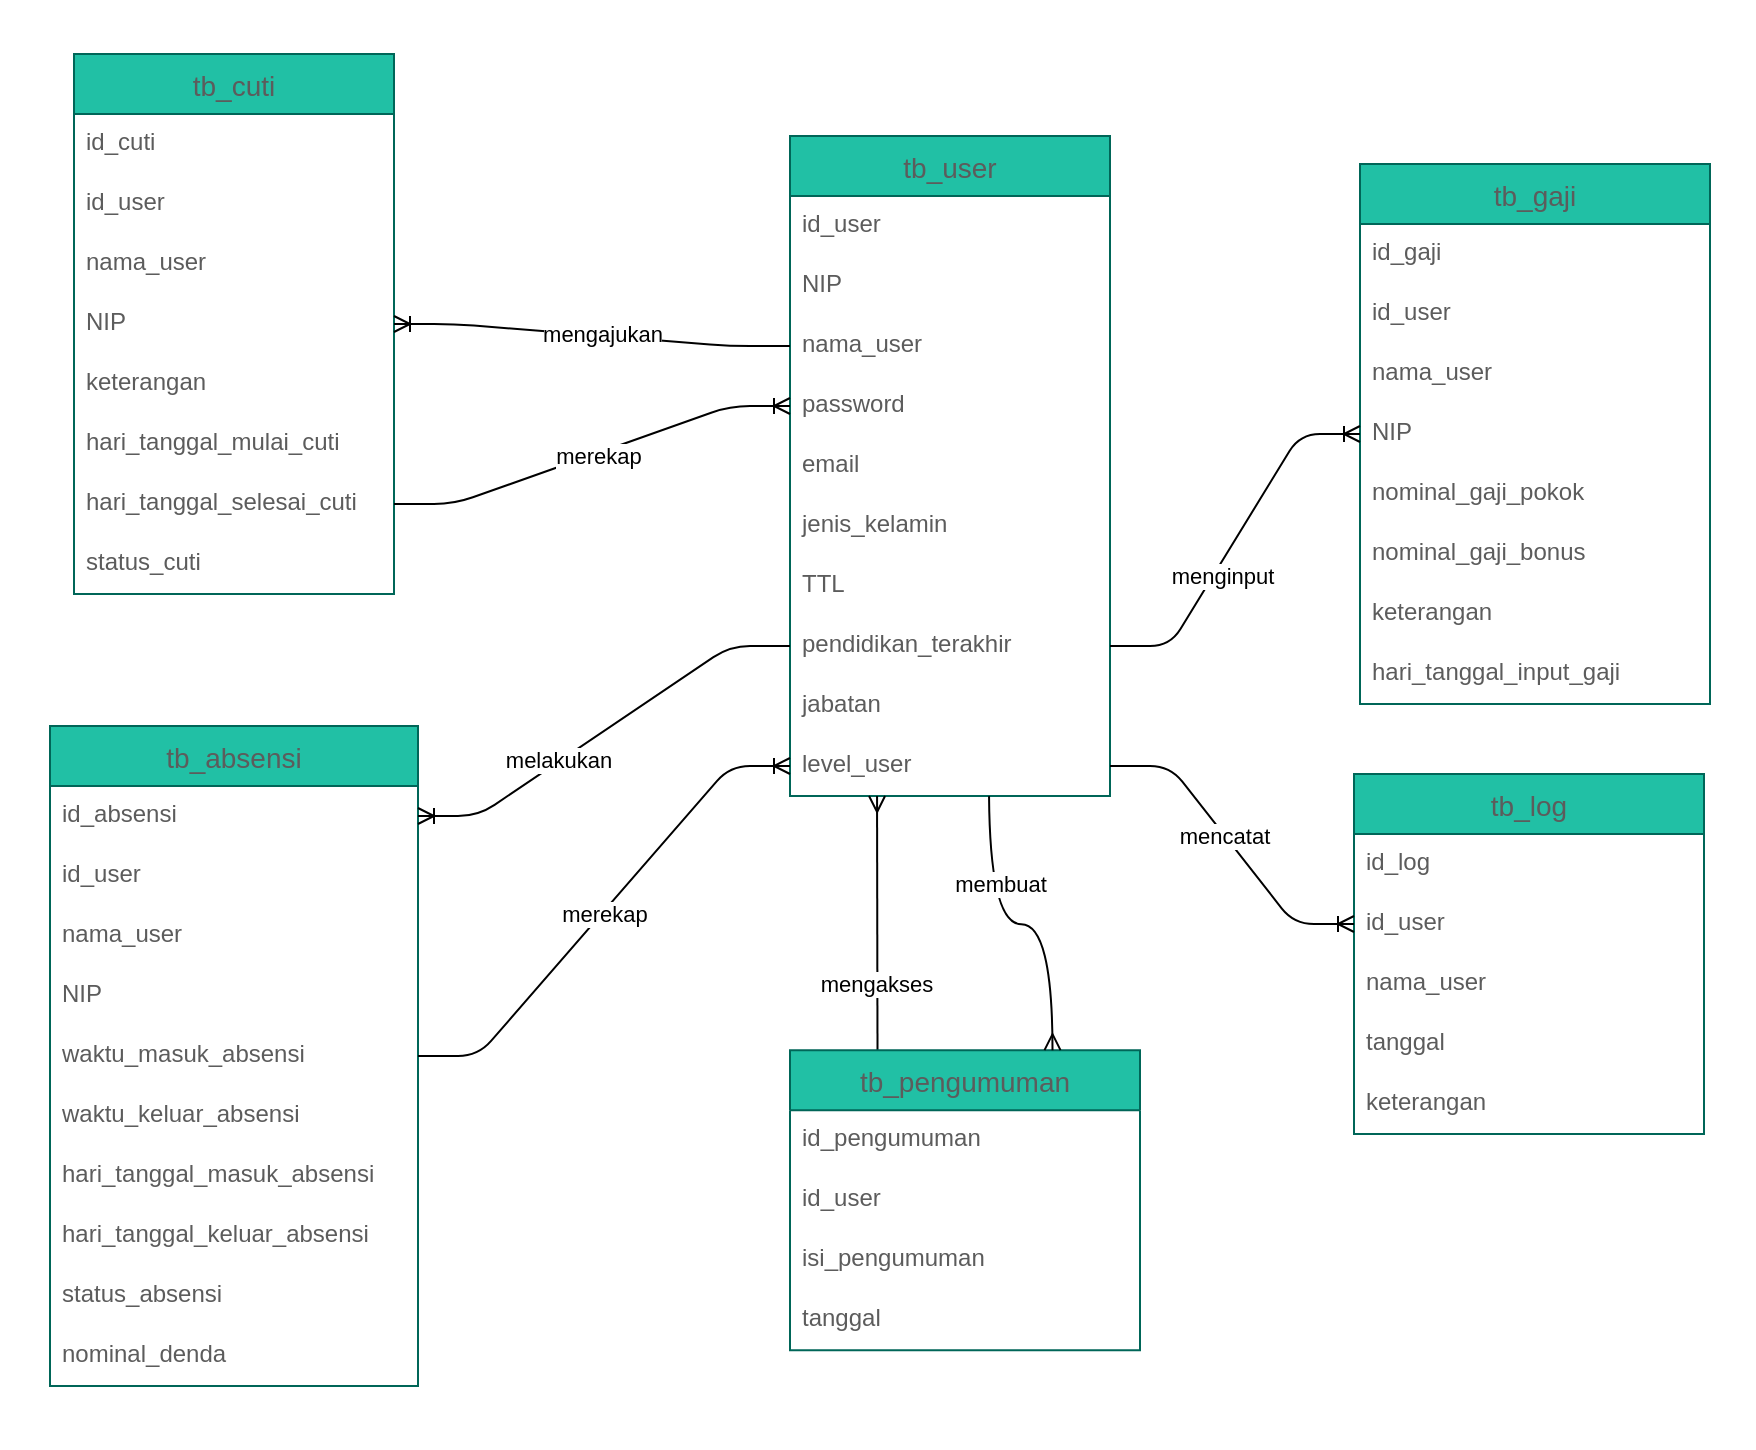 <mxfile version="13.9.9" type="device" pages="2"><diagram id="yE2s0ZdGn4SYqbGkqPwy" name="Physical Data Model"><mxGraphModel dx="2136" dy="1440" grid="0" gridSize="10" guides="0" tooltips="1" connect="1" arrows="1" fold="1" page="0" pageScale="1" pageWidth="1169" pageHeight="827" math="0" shadow="0"><root><mxCell id="0"/><mxCell id="1" parent="0"/><mxCell id="NCwR-m-VZwosmpb5Wl1n-64" value="" style="rounded=0;whiteSpace=wrap;html=1;strokeColor=none;" parent="1" vertex="1"><mxGeometry x="-39" y="-309" width="877" height="724" as="geometry"/></mxCell><mxCell id="5oRU_HmsjDLAR6y5BqNZ-11" value="tb_user" style="swimlane;fontStyle=0;childLayout=stackLayout;horizontal=1;startSize=30;horizontalStack=0;resizeParent=1;resizeParentMax=0;resizeLast=0;collapsible=1;marginBottom=0;align=center;fontSize=14;fillColor=#21C0A5;strokeColor=#006658;fontColor=#5C5C5C;" parent="1" vertex="1"><mxGeometry x="356" y="-241" width="160" height="330" as="geometry"><mxRectangle x="154" y="-238" width="81" height="26" as="alternateBounds"/></mxGeometry></mxCell><mxCell id="5oRU_HmsjDLAR6y5BqNZ-12" value="id_user " style="text;strokeColor=none;fillColor=none;spacingLeft=4;spacingRight=4;overflow=hidden;rotatable=0;points=[[0,0.5],[1,0.5]];portConstraint=eastwest;fontSize=12;fontColor=#5C5C5C;" parent="5oRU_HmsjDLAR6y5BqNZ-11" vertex="1"><mxGeometry y="30" width="160" height="30" as="geometry"/></mxCell><mxCell id="5oRU_HmsjDLAR6y5BqNZ-33" value="NIP" style="text;strokeColor=none;fillColor=none;spacingLeft=4;spacingRight=4;overflow=hidden;rotatable=0;points=[[0,0.5],[1,0.5]];portConstraint=eastwest;fontSize=12;imageAspect=1;fontColor=#5C5C5C;" parent="5oRU_HmsjDLAR6y5BqNZ-11" vertex="1"><mxGeometry y="60" width="160" height="30" as="geometry"/></mxCell><mxCell id="5oRU_HmsjDLAR6y5BqNZ-13" value="nama_user" style="text;strokeColor=none;fillColor=none;spacingLeft=4;spacingRight=4;overflow=hidden;rotatable=0;points=[[0,0.5],[1,0.5]];portConstraint=eastwest;fontSize=12;fontColor=#5C5C5C;" parent="5oRU_HmsjDLAR6y5BqNZ-11" vertex="1"><mxGeometry y="90" width="160" height="30" as="geometry"/></mxCell><mxCell id="5oRU_HmsjDLAR6y5BqNZ-31" value="password" style="text;strokeColor=none;fillColor=none;spacingLeft=4;spacingRight=4;overflow=hidden;rotatable=0;points=[[0,0.5],[1,0.5]];portConstraint=eastwest;fontSize=12;imageAspect=1;fontColor=#5C5C5C;" parent="5oRU_HmsjDLAR6y5BqNZ-11" vertex="1"><mxGeometry y="120" width="160" height="30" as="geometry"/></mxCell><mxCell id="iVsZ1iLlp4xaw7LtCXSG-1" value="email" style="text;strokeColor=none;fillColor=none;spacingLeft=4;spacingRight=4;overflow=hidden;rotatable=0;points=[[0,0.5],[1,0.5]];portConstraint=eastwest;fontSize=12;imageAspect=1;fontColor=#5C5C5C;" parent="5oRU_HmsjDLAR6y5BqNZ-11" vertex="1"><mxGeometry y="150" width="160" height="30" as="geometry"/></mxCell><mxCell id="5oRU_HmsjDLAR6y5BqNZ-34" value="jenis_kelamin" style="text;strokeColor=none;fillColor=none;spacingLeft=4;spacingRight=4;overflow=hidden;rotatable=0;points=[[0,0.5],[1,0.5]];portConstraint=eastwest;fontSize=12;imageAspect=1;fontColor=#5C5C5C;" parent="5oRU_HmsjDLAR6y5BqNZ-11" vertex="1"><mxGeometry y="180" width="160" height="30" as="geometry"/></mxCell><mxCell id="5oRU_HmsjDLAR6y5BqNZ-36" value="TTL" style="text;strokeColor=none;fillColor=none;spacingLeft=4;spacingRight=4;overflow=hidden;rotatable=0;points=[[0,0.5],[1,0.5]];portConstraint=eastwest;fontSize=12;imageAspect=1;fontColor=#5C5C5C;" parent="5oRU_HmsjDLAR6y5BqNZ-11" vertex="1"><mxGeometry y="210" width="160" height="30" as="geometry"/></mxCell><mxCell id="5oRU_HmsjDLAR6y5BqNZ-35" value="pendidikan_terakhir" style="text;strokeColor=none;fillColor=none;spacingLeft=4;spacingRight=4;overflow=hidden;rotatable=0;points=[[0,0.5],[1,0.5]];portConstraint=eastwest;fontSize=12;imageAspect=1;fontColor=#5C5C5C;" parent="5oRU_HmsjDLAR6y5BqNZ-11" vertex="1"><mxGeometry y="240" width="160" height="30" as="geometry"/></mxCell><mxCell id="5oRU_HmsjDLAR6y5BqNZ-14" value="jabatan" style="text;strokeColor=none;fillColor=none;spacingLeft=4;spacingRight=4;overflow=hidden;rotatable=0;points=[[0,0.5],[1,0.5]];portConstraint=eastwest;fontSize=12;imageAspect=1;fontColor=#5C5C5C;" parent="5oRU_HmsjDLAR6y5BqNZ-11" vertex="1"><mxGeometry y="270" width="160" height="30" as="geometry"/></mxCell><mxCell id="NCwR-m-VZwosmpb5Wl1n-30" value="level_user" style="text;strokeColor=none;fillColor=none;spacingLeft=4;spacingRight=4;overflow=hidden;rotatable=0;points=[[0,0.5],[1,0.5]];portConstraint=eastwest;fontSize=12;imageAspect=1;fontColor=#5C5C5C;" parent="5oRU_HmsjDLAR6y5BqNZ-11" vertex="1"><mxGeometry y="300" width="160" height="30" as="geometry"/></mxCell><mxCell id="5oRU_HmsjDLAR6y5BqNZ-44" value="tb_cuti" style="swimlane;fontStyle=0;childLayout=stackLayout;horizontal=1;startSize=30;horizontalStack=0;resizeParent=1;resizeParentMax=0;resizeLast=0;collapsible=1;marginBottom=0;align=center;fontSize=14;fillColor=#21C0A5;strokeColor=#006658;fontColor=#5C5C5C;" parent="1" vertex="1"><mxGeometry x="-2" y="-282" width="160" height="270" as="geometry"><mxRectangle x="805" y="-218" width="81" height="26" as="alternateBounds"/></mxGeometry></mxCell><mxCell id="5oRU_HmsjDLAR6y5BqNZ-45" value="id_cuti " style="text;strokeColor=none;fillColor=none;spacingLeft=4;spacingRight=4;overflow=hidden;rotatable=0;points=[[0,0.5],[1,0.5]];portConstraint=eastwest;fontSize=12;fontColor=#5C5C5C;" parent="5oRU_HmsjDLAR6y5BqNZ-44" vertex="1"><mxGeometry y="30" width="160" height="30" as="geometry"/></mxCell><mxCell id="5oRU_HmsjDLAR6y5BqNZ-46" value="id_user " style="text;strokeColor=none;fillColor=none;spacingLeft=4;spacingRight=4;overflow=hidden;rotatable=0;points=[[0,0.5],[1,0.5]];portConstraint=eastwest;fontSize=12;imageAspect=1;fontColor=#5C5C5C;" parent="5oRU_HmsjDLAR6y5BqNZ-44" vertex="1"><mxGeometry y="60" width="160" height="30" as="geometry"/></mxCell><mxCell id="5oRU_HmsjDLAR6y5BqNZ-47" value="nama_user " style="text;strokeColor=none;fillColor=none;spacingLeft=4;spacingRight=4;overflow=hidden;rotatable=0;points=[[0,0.5],[1,0.5]];portConstraint=eastwest;fontSize=12;fontColor=#5C5C5C;" parent="5oRU_HmsjDLAR6y5BqNZ-44" vertex="1"><mxGeometry y="90" width="160" height="30" as="geometry"/></mxCell><mxCell id="5oRU_HmsjDLAR6y5BqNZ-48" value="NIP" style="text;strokeColor=none;fillColor=none;spacingLeft=4;spacingRight=4;overflow=hidden;rotatable=0;points=[[0,0.5],[1,0.5]];portConstraint=eastwest;fontSize=12;imageAspect=1;fontColor=#5C5C5C;" parent="5oRU_HmsjDLAR6y5BqNZ-44" vertex="1"><mxGeometry y="120" width="160" height="30" as="geometry"/></mxCell><mxCell id="5oRU_HmsjDLAR6y5BqNZ-49" value="keterangan" style="text;strokeColor=none;fillColor=none;spacingLeft=4;spacingRight=4;overflow=hidden;rotatable=0;points=[[0,0.5],[1,0.5]];portConstraint=eastwest;fontSize=12;imageAspect=1;fontColor=#5C5C5C;" parent="5oRU_HmsjDLAR6y5BqNZ-44" vertex="1"><mxGeometry y="150" width="160" height="30" as="geometry"/></mxCell><mxCell id="5oRU_HmsjDLAR6y5BqNZ-50" value="hari_tanggal_mulai_cuti" style="text;strokeColor=none;fillColor=none;spacingLeft=4;spacingRight=4;overflow=hidden;rotatable=0;points=[[0,0.5],[1,0.5]];portConstraint=eastwest;fontSize=12;imageAspect=1;fontColor=#5C5C5C;" parent="5oRU_HmsjDLAR6y5BqNZ-44" vertex="1"><mxGeometry y="180" width="160" height="30" as="geometry"/></mxCell><mxCell id="5oRU_HmsjDLAR6y5BqNZ-76" value="hari_tanggal_selesai_cuti" style="text;strokeColor=none;fillColor=none;spacingLeft=4;spacingRight=4;overflow=hidden;rotatable=0;points=[[0,0.5],[1,0.5]];portConstraint=eastwest;fontSize=12;imageAspect=1;fontColor=#5C5C5C;" parent="5oRU_HmsjDLAR6y5BqNZ-44" vertex="1"><mxGeometry y="210" width="160" height="30" as="geometry"/></mxCell><mxCell id="5oRU_HmsjDLAR6y5BqNZ-51" value="status_cuti" style="text;strokeColor=none;fillColor=none;spacingLeft=4;spacingRight=4;overflow=hidden;rotatable=0;points=[[0,0.5],[1,0.5]];portConstraint=eastwest;fontSize=12;imageAspect=1;fontColor=#5C5C5C;" parent="5oRU_HmsjDLAR6y5BqNZ-44" vertex="1"><mxGeometry y="240" width="160" height="30" as="geometry"/></mxCell><mxCell id="5oRU_HmsjDLAR6y5BqNZ-68" value="tb_absensi" style="swimlane;fontStyle=0;childLayout=stackLayout;horizontal=1;startSize=30;horizontalStack=0;resizeParent=1;resizeParentMax=0;resizeLast=0;collapsible=1;marginBottom=0;align=center;fontSize=14;fillColor=#21C0A5;strokeColor=#006658;fontColor=#5C5C5C;" parent="1" vertex="1"><mxGeometry x="-14" y="54" width="184" height="330" as="geometry"><mxRectangle x="527" y="185" width="81" height="26" as="alternateBounds"/></mxGeometry></mxCell><mxCell id="5oRU_HmsjDLAR6y5BqNZ-69" value="id_absensi" style="text;strokeColor=none;fillColor=none;spacingLeft=4;spacingRight=4;overflow=hidden;rotatable=0;points=[[0,0.5],[1,0.5]];portConstraint=eastwest;fontSize=12;fontColor=#5C5C5C;" parent="5oRU_HmsjDLAR6y5BqNZ-68" vertex="1"><mxGeometry y="30" width="184" height="30" as="geometry"/></mxCell><mxCell id="5oRU_HmsjDLAR6y5BqNZ-70" value="id_user" style="text;strokeColor=none;fillColor=none;spacingLeft=4;spacingRight=4;overflow=hidden;rotatable=0;points=[[0,0.5],[1,0.5]];portConstraint=eastwest;fontSize=12;imageAspect=1;fontColor=#5C5C5C;" parent="5oRU_HmsjDLAR6y5BqNZ-68" vertex="1"><mxGeometry y="60" width="184" height="30" as="geometry"/></mxCell><mxCell id="5oRU_HmsjDLAR6y5BqNZ-71" value="nama_user" style="text;strokeColor=none;fillColor=none;spacingLeft=4;spacingRight=4;overflow=hidden;rotatable=0;points=[[0,0.5],[1,0.5]];portConstraint=eastwest;fontSize=12;fontColor=#5C5C5C;" parent="5oRU_HmsjDLAR6y5BqNZ-68" vertex="1"><mxGeometry y="90" width="184" height="30" as="geometry"/></mxCell><mxCell id="5oRU_HmsjDLAR6y5BqNZ-72" value="NIP" style="text;strokeColor=none;fillColor=none;spacingLeft=4;spacingRight=4;overflow=hidden;rotatable=0;points=[[0,0.5],[1,0.5]];portConstraint=eastwest;fontSize=12;imageAspect=1;fontColor=#5C5C5C;" parent="5oRU_HmsjDLAR6y5BqNZ-68" vertex="1"><mxGeometry y="120" width="184" height="30" as="geometry"/></mxCell><mxCell id="5oRU_HmsjDLAR6y5BqNZ-73" value="waktu_masuk_absensi" style="text;strokeColor=none;fillColor=none;spacingLeft=4;spacingRight=4;overflow=hidden;rotatable=0;points=[[0,0.5],[1,0.5]];portConstraint=eastwest;fontSize=12;imageAspect=1;fontColor=#5C5C5C;" parent="5oRU_HmsjDLAR6y5BqNZ-68" vertex="1"><mxGeometry y="150" width="184" height="30" as="geometry"/></mxCell><mxCell id="5oRU_HmsjDLAR6y5BqNZ-74" value="waktu_keluar_absensi" style="text;strokeColor=none;fillColor=none;spacingLeft=4;spacingRight=4;overflow=hidden;rotatable=0;points=[[0,0.5],[1,0.5]];portConstraint=eastwest;fontSize=12;imageAspect=1;fontColor=#5C5C5C;" parent="5oRU_HmsjDLAR6y5BqNZ-68" vertex="1"><mxGeometry y="180" width="184" height="30" as="geometry"/></mxCell><mxCell id="5oRU_HmsjDLAR6y5BqNZ-77" value="hari_tanggal_masuk_absensi" style="text;strokeColor=none;fillColor=none;spacingLeft=4;spacingRight=4;overflow=hidden;rotatable=0;points=[[0,0.5],[1,0.5]];portConstraint=eastwest;fontSize=12;imageAspect=1;fontColor=#5C5C5C;" parent="5oRU_HmsjDLAR6y5BqNZ-68" vertex="1"><mxGeometry y="210" width="184" height="30" as="geometry"/></mxCell><mxCell id="5oRU_HmsjDLAR6y5BqNZ-78" value="hari_tanggal_keluar_absensi" style="text;strokeColor=none;fillColor=none;spacingLeft=4;spacingRight=4;overflow=hidden;rotatable=0;points=[[0,0.5],[1,0.5]];portConstraint=eastwest;fontSize=12;imageAspect=1;fontColor=#5C5C5C;" parent="5oRU_HmsjDLAR6y5BqNZ-68" vertex="1"><mxGeometry y="240" width="184" height="30" as="geometry"/></mxCell><mxCell id="5oRU_HmsjDLAR6y5BqNZ-79" value="status_absensi" style="text;strokeColor=none;fillColor=none;spacingLeft=4;spacingRight=4;overflow=hidden;rotatable=0;points=[[0,0.5],[1,0.5]];portConstraint=eastwest;fontSize=12;imageAspect=1;fontColor=#5C5C5C;" parent="5oRU_HmsjDLAR6y5BqNZ-68" vertex="1"><mxGeometry y="270" width="184" height="30" as="geometry"/></mxCell><mxCell id="5oRU_HmsjDLAR6y5BqNZ-75" value="nominal_denda" style="text;strokeColor=none;fillColor=none;spacingLeft=4;spacingRight=4;overflow=hidden;rotatable=0;points=[[0,0.5],[1,0.5]];portConstraint=eastwest;fontSize=12;imageAspect=1;fontColor=#5C5C5C;" parent="5oRU_HmsjDLAR6y5BqNZ-68" vertex="1"><mxGeometry y="300" width="184" height="30" as="geometry"/></mxCell><mxCell id="5oRU_HmsjDLAR6y5BqNZ-82" value="tb_gaji" style="swimlane;fontStyle=0;childLayout=stackLayout;horizontal=1;startSize=30;horizontalStack=0;resizeParent=1;resizeParentMax=0;resizeLast=0;collapsible=1;marginBottom=0;align=center;fontSize=14;fillColor=#21C0A5;strokeColor=#006658;fontColor=#5C5C5C;" parent="1" vertex="1"><mxGeometry x="641" y="-227" width="175" height="270" as="geometry"><mxRectangle x="744" y="145" width="81" height="26" as="alternateBounds"/></mxGeometry></mxCell><mxCell id="NCwR-m-VZwosmpb5Wl1n-182" value="id_gaji" style="text;strokeColor=none;fillColor=none;spacingLeft=4;spacingRight=4;overflow=hidden;rotatable=0;points=[[0,0.5],[1,0.5]];portConstraint=eastwest;fontSize=12;imageAspect=1;fontColor=#5C5C5C;" parent="5oRU_HmsjDLAR6y5BqNZ-82" vertex="1"><mxGeometry y="30" width="175" height="30" as="geometry"/></mxCell><mxCell id="5oRU_HmsjDLAR6y5BqNZ-84" value="id_user" style="text;strokeColor=none;fillColor=none;spacingLeft=4;spacingRight=4;overflow=hidden;rotatable=0;points=[[0,0.5],[1,0.5]];portConstraint=eastwest;fontSize=12;imageAspect=1;fontColor=#5C5C5C;" parent="5oRU_HmsjDLAR6y5BqNZ-82" vertex="1"><mxGeometry y="60" width="175" height="30" as="geometry"/></mxCell><mxCell id="5oRU_HmsjDLAR6y5BqNZ-85" value="nama_user" style="text;strokeColor=none;fillColor=none;spacingLeft=4;spacingRight=4;overflow=hidden;rotatable=0;points=[[0,0.5],[1,0.5]];portConstraint=eastwest;fontSize=12;fontColor=#5C5C5C;" parent="5oRU_HmsjDLAR6y5BqNZ-82" vertex="1"><mxGeometry y="90" width="175" height="30" as="geometry"/></mxCell><mxCell id="5oRU_HmsjDLAR6y5BqNZ-86" value="NIP" style="text;strokeColor=none;fillColor=none;spacingLeft=4;spacingRight=4;overflow=hidden;rotatable=0;points=[[0,0.5],[1,0.5]];portConstraint=eastwest;fontSize=12;imageAspect=1;fontColor=#5C5C5C;" parent="5oRU_HmsjDLAR6y5BqNZ-82" vertex="1"><mxGeometry y="120" width="175" height="30" as="geometry"/></mxCell><mxCell id="5oRU_HmsjDLAR6y5BqNZ-87" value="nominal_gaji_pokok" style="text;strokeColor=none;fillColor=none;spacingLeft=4;spacingRight=4;overflow=hidden;rotatable=0;points=[[0,0.5],[1,0.5]];portConstraint=eastwest;fontSize=12;imageAspect=1;fontColor=#5C5C5C;" parent="5oRU_HmsjDLAR6y5BqNZ-82" vertex="1"><mxGeometry y="150" width="175" height="30" as="geometry"/></mxCell><mxCell id="5oRU_HmsjDLAR6y5BqNZ-88" value="nominal_gaji_bonus" style="text;strokeColor=none;fillColor=none;spacingLeft=4;spacingRight=4;overflow=hidden;rotatable=0;points=[[0,0.5],[1,0.5]];portConstraint=eastwest;fontSize=12;imageAspect=1;fontColor=#5C5C5C;" parent="5oRU_HmsjDLAR6y5BqNZ-82" vertex="1"><mxGeometry y="180" width="175" height="30" as="geometry"/></mxCell><mxCell id="5oRU_HmsjDLAR6y5BqNZ-89" value="keterangan" style="text;strokeColor=none;fillColor=none;spacingLeft=4;spacingRight=4;overflow=hidden;rotatable=0;points=[[0,0.5],[1,0.5]];portConstraint=eastwest;fontSize=12;imageAspect=1;fontColor=#5C5C5C;" parent="5oRU_HmsjDLAR6y5BqNZ-82" vertex="1"><mxGeometry y="210" width="175" height="30" as="geometry"/></mxCell><mxCell id="5oRU_HmsjDLAR6y5BqNZ-90" value="hari_tanggal_input_gaji" style="text;strokeColor=none;fillColor=none;spacingLeft=4;spacingRight=4;overflow=hidden;rotatable=0;points=[[0,0.5],[1,0.5]];portConstraint=eastwest;fontSize=12;imageAspect=1;fontColor=#5C5C5C;" parent="5oRU_HmsjDLAR6y5BqNZ-82" vertex="1"><mxGeometry y="240" width="175" height="30" as="geometry"/></mxCell><mxCell id="NCwR-m-VZwosmpb5Wl1n-36" style="edgeStyle=none;rounded=0;orthogonalLoop=1;jettySize=auto;html=1;exitX=0.5;exitY=0;exitDx=0;exitDy=0;" parent="1" source="5oRU_HmsjDLAR6y5BqNZ-44" target="5oRU_HmsjDLAR6y5BqNZ-44" edge="1"><mxGeometry relative="1" as="geometry"/></mxCell><mxCell id="NCwR-m-VZwosmpb5Wl1n-171" value="" style="edgeStyle=entityRelationEdgeStyle;fontSize=12;html=1;endArrow=ERoneToMany;entryX=0;entryY=0.5;entryDx=0;entryDy=0;exitX=1;exitY=0.5;exitDx=0;exitDy=0;" parent="1" source="5oRU_HmsjDLAR6y5BqNZ-73" target="NCwR-m-VZwosmpb5Wl1n-30" edge="1"><mxGeometry width="100" height="100" relative="1" as="geometry"><mxPoint x="311" y="281" as="sourcePoint"/><mxPoint x="411" y="181" as="targetPoint"/></mxGeometry></mxCell><mxCell id="NCwR-m-VZwosmpb5Wl1n-172" value="merekap" style="edgeLabel;html=1;align=center;verticalAlign=middle;resizable=0;points=[];" parent="NCwR-m-VZwosmpb5Wl1n-171" vertex="1" connectable="0"><mxGeometry x="-0.007" relative="1" as="geometry"><mxPoint as="offset"/></mxGeometry></mxCell><mxCell id="NCwR-m-VZwosmpb5Wl1n-173" value="" style="edgeStyle=entityRelationEdgeStyle;fontSize=12;html=1;endArrow=ERoneToMany;entryX=1;entryY=0.5;entryDx=0;entryDy=0;" parent="1" source="5oRU_HmsjDLAR6y5BqNZ-35" target="5oRU_HmsjDLAR6y5BqNZ-69" edge="1"><mxGeometry width="100" height="100" relative="1" as="geometry"><mxPoint x="234" y="122" as="sourcePoint"/><mxPoint x="334" y="22" as="targetPoint"/></mxGeometry></mxCell><mxCell id="NCwR-m-VZwosmpb5Wl1n-174" value="melakukan" style="edgeLabel;html=1;align=center;verticalAlign=middle;resizable=0;points=[];" parent="NCwR-m-VZwosmpb5Wl1n-173" vertex="1" connectable="0"><mxGeometry x="0.257" y="-1" relative="1" as="geometry"><mxPoint as="offset"/></mxGeometry></mxCell><mxCell id="NCwR-m-VZwosmpb5Wl1n-175" value="" style="edgeStyle=entityRelationEdgeStyle;fontSize=12;html=1;endArrow=ERoneToMany;entryX=0;entryY=0.5;entryDx=0;entryDy=0;exitX=1;exitY=0.5;exitDx=0;exitDy=0;" parent="1" source="5oRU_HmsjDLAR6y5BqNZ-76" target="5oRU_HmsjDLAR6y5BqNZ-31" edge="1"><mxGeometry width="100" height="100" relative="1" as="geometry"><mxPoint x="192" y="35" as="sourcePoint"/><mxPoint x="292" y="-65" as="targetPoint"/></mxGeometry></mxCell><mxCell id="NCwR-m-VZwosmpb5Wl1n-176" value="merekap" style="edgeLabel;html=1;align=center;verticalAlign=middle;resizable=0;points=[];" parent="NCwR-m-VZwosmpb5Wl1n-175" vertex="1" connectable="0"><mxGeometry x="0.032" y="-1" relative="1" as="geometry"><mxPoint x="-1" as="offset"/></mxGeometry></mxCell><mxCell id="NCwR-m-VZwosmpb5Wl1n-178" value="" style="edgeStyle=entityRelationEdgeStyle;fontSize=12;html=1;endArrow=ERoneToMany;entryX=1;entryY=0.5;entryDx=0;entryDy=0;exitX=0;exitY=0.5;exitDx=0;exitDy=0;" parent="1" source="5oRU_HmsjDLAR6y5BqNZ-13" target="5oRU_HmsjDLAR6y5BqNZ-48" edge="1"><mxGeometry width="100" height="100" relative="1" as="geometry"><mxPoint x="262" y="-12" as="sourcePoint"/><mxPoint x="362" y="-112" as="targetPoint"/></mxGeometry></mxCell><mxCell id="NCwR-m-VZwosmpb5Wl1n-179" value="mengajukan" style="edgeLabel;html=1;align=center;verticalAlign=middle;resizable=0;points=[];" parent="NCwR-m-VZwosmpb5Wl1n-178" vertex="1" connectable="0"><mxGeometry x="-0.043" y="-1" relative="1" as="geometry"><mxPoint as="offset"/></mxGeometry></mxCell><mxCell id="NCwR-m-VZwosmpb5Wl1n-180" value="" style="edgeStyle=entityRelationEdgeStyle;fontSize=12;html=1;endArrow=ERoneToMany;entryX=0;entryY=0.5;entryDx=0;entryDy=0;exitX=1;exitY=0.5;exitDx=0;exitDy=0;" parent="1" source="5oRU_HmsjDLAR6y5BqNZ-35" target="5oRU_HmsjDLAR6y5BqNZ-86" edge="1"><mxGeometry width="100" height="100" relative="1" as="geometry"><mxPoint x="554" y="25" as="sourcePoint"/><mxPoint x="654" y="-75" as="targetPoint"/></mxGeometry></mxCell><mxCell id="NCwR-m-VZwosmpb5Wl1n-181" value="menginput" style="edgeLabel;html=1;align=center;verticalAlign=middle;resizable=0;points=[];" parent="NCwR-m-VZwosmpb5Wl1n-180" vertex="1" connectable="0"><mxGeometry x="-0.201" y="-3" relative="1" as="geometry"><mxPoint as="offset"/></mxGeometry></mxCell><mxCell id="NCwR-m-VZwosmpb5Wl1n-203" value="tb_log" style="swimlane;fontStyle=0;childLayout=stackLayout;horizontal=1;startSize=30;horizontalStack=0;resizeParent=1;resizeParentMax=0;resizeLast=0;collapsible=1;marginBottom=0;align=center;fontSize=14;fillColor=#21C0A5;strokeColor=#006658;fontColor=#5C5C5C;" parent="1" vertex="1"><mxGeometry x="638" y="78" width="175" height="180" as="geometry"><mxRectangle x="744" y="145" width="81" height="26" as="alternateBounds"/></mxGeometry></mxCell><mxCell id="NCwR-m-VZwosmpb5Wl1n-204" value="id_log" style="text;strokeColor=none;fillColor=none;spacingLeft=4;spacingRight=4;overflow=hidden;rotatable=0;points=[[0,0.5],[1,0.5]];portConstraint=eastwest;fontSize=12;imageAspect=1;fontColor=#5C5C5C;" parent="NCwR-m-VZwosmpb5Wl1n-203" vertex="1"><mxGeometry y="30" width="175" height="30" as="geometry"/></mxCell><mxCell id="NCwR-m-VZwosmpb5Wl1n-205" value="id_user" style="text;strokeColor=none;fillColor=none;spacingLeft=4;spacingRight=4;overflow=hidden;rotatable=0;points=[[0,0.5],[1,0.5]];portConstraint=eastwest;fontSize=12;imageAspect=1;fontColor=#5C5C5C;" parent="NCwR-m-VZwosmpb5Wl1n-203" vertex="1"><mxGeometry y="60" width="175" height="30" as="geometry"/></mxCell><mxCell id="NCwR-m-VZwosmpb5Wl1n-206" value="nama_user" style="text;strokeColor=none;fillColor=none;spacingLeft=4;spacingRight=4;overflow=hidden;rotatable=0;points=[[0,0.5],[1,0.5]];portConstraint=eastwest;fontSize=12;fontColor=#5C5C5C;" parent="NCwR-m-VZwosmpb5Wl1n-203" vertex="1"><mxGeometry y="90" width="175" height="30" as="geometry"/></mxCell><mxCell id="NCwR-m-VZwosmpb5Wl1n-207" value="tanggal" style="text;strokeColor=none;fillColor=none;spacingLeft=4;spacingRight=4;overflow=hidden;rotatable=0;points=[[0,0.5],[1,0.5]];portConstraint=eastwest;fontSize=12;imageAspect=1;fontColor=#5C5C5C;" parent="NCwR-m-VZwosmpb5Wl1n-203" vertex="1"><mxGeometry y="120" width="175" height="30" as="geometry"/></mxCell><mxCell id="NCwR-m-VZwosmpb5Wl1n-208" value="keterangan" style="text;strokeColor=none;fillColor=none;spacingLeft=4;spacingRight=4;overflow=hidden;rotatable=0;points=[[0,0.5],[1,0.5]];portConstraint=eastwest;fontSize=12;imageAspect=1;fontColor=#5C5C5C;" parent="NCwR-m-VZwosmpb5Wl1n-203" vertex="1"><mxGeometry y="150" width="175" height="30" as="geometry"/></mxCell><mxCell id="NCwR-m-VZwosmpb5Wl1n-211" value="" style="edgeStyle=entityRelationEdgeStyle;fontSize=12;html=1;endArrow=ERoneToMany;entryX=0;entryY=0.5;entryDx=0;entryDy=0;exitX=1;exitY=0.5;exitDx=0;exitDy=0;" parent="1" source="NCwR-m-VZwosmpb5Wl1n-30" target="NCwR-m-VZwosmpb5Wl1n-205" edge="1"><mxGeometry width="100" height="100" relative="1" as="geometry"><mxPoint x="486" y="211" as="sourcePoint"/><mxPoint x="586" y="111" as="targetPoint"/></mxGeometry></mxCell><mxCell id="NCwR-m-VZwosmpb5Wl1n-212" value="mencatat" style="edgeLabel;html=1;align=center;verticalAlign=middle;resizable=0;points=[];" parent="NCwR-m-VZwosmpb5Wl1n-211" vertex="1" connectable="0"><mxGeometry x="-0.077" y="-1" relative="1" as="geometry"><mxPoint as="offset"/></mxGeometry></mxCell><mxCell id="R4vlHYtLBV3mBz3AKxmE-1" style="edgeStyle=orthogonalEdgeStyle;rounded=0;orthogonalLoop=1;jettySize=auto;html=1;entryX=0.397;entryY=1.031;entryDx=0;entryDy=0;entryPerimeter=0;curved=1;exitX=0.25;exitY=0;exitDx=0;exitDy=0;endArrow=ERmany;endFill=0;" parent="1" source="R4vlHYtLBV3mBz3AKxmE-3" edge="1"><mxGeometry relative="1" as="geometry"><mxPoint x="399.52" y="89.0" as="targetPoint"/></mxGeometry></mxCell><mxCell id="R4vlHYtLBV3mBz3AKxmE-2" value="mengakses" style="edgeLabel;html=1;align=center;verticalAlign=middle;resizable=0;points=[];" parent="R4vlHYtLBV3mBz3AKxmE-1" vertex="1" connectable="0"><mxGeometry x="-0.129" y="7" relative="1" as="geometry"><mxPoint x="6.13" y="22.44" as="offset"/></mxGeometry></mxCell><mxCell id="R4vlHYtLBV3mBz3AKxmE-3" value="tb_pengumuman" style="swimlane;fontStyle=0;childLayout=stackLayout;horizontal=1;startSize=30;horizontalStack=0;resizeParent=1;resizeParentMax=0;resizeLast=0;collapsible=1;marginBottom=0;align=center;fontSize=14;fillColor=#21C0A5;strokeColor=#006658;fontColor=#5C5C5C;" parent="1" vertex="1"><mxGeometry x="356" y="216.07" width="175" height="150" as="geometry"><mxRectangle x="744" y="145" width="81" height="26" as="alternateBounds"/></mxGeometry></mxCell><mxCell id="R4vlHYtLBV3mBz3AKxmE-4" value="id_pengumuman" style="text;strokeColor=none;fillColor=none;spacingLeft=4;spacingRight=4;overflow=hidden;rotatable=0;points=[[0,0.5],[1,0.5]];portConstraint=eastwest;fontSize=12;imageAspect=1;fontColor=#5C5C5C;" parent="R4vlHYtLBV3mBz3AKxmE-3" vertex="1"><mxGeometry y="30" width="175" height="30" as="geometry"/></mxCell><mxCell id="R4vlHYtLBV3mBz3AKxmE-5" value="id_user" style="text;strokeColor=none;fillColor=none;spacingLeft=4;spacingRight=4;overflow=hidden;rotatable=0;points=[[0,0.5],[1,0.5]];portConstraint=eastwest;fontSize=12;imageAspect=1;fontColor=#5C5C5C;" parent="R4vlHYtLBV3mBz3AKxmE-3" vertex="1"><mxGeometry y="60" width="175" height="30" as="geometry"/></mxCell><mxCell id="R4vlHYtLBV3mBz3AKxmE-6" value="isi_pengumuman" style="text;strokeColor=none;fillColor=none;spacingLeft=4;spacingRight=4;overflow=hidden;rotatable=0;points=[[0,0.5],[1,0.5]];portConstraint=eastwest;fontSize=12;fontColor=#5C5C5C;" parent="R4vlHYtLBV3mBz3AKxmE-3" vertex="1"><mxGeometry y="90" width="175" height="30" as="geometry"/></mxCell><mxCell id="R4vlHYtLBV3mBz3AKxmE-7" value="tanggal" style="text;strokeColor=none;fillColor=none;spacingLeft=4;spacingRight=4;overflow=hidden;rotatable=0;points=[[0,0.5],[1,0.5]];portConstraint=eastwest;fontSize=12;imageAspect=1;fontColor=#5C5C5C;" parent="R4vlHYtLBV3mBz3AKxmE-3" vertex="1"><mxGeometry y="120" width="175" height="30" as="geometry"/></mxCell><mxCell id="R4vlHYtLBV3mBz3AKxmE-8" style="edgeStyle=orthogonalEdgeStyle;curved=1;rounded=0;orthogonalLoop=1;jettySize=auto;html=1;entryX=0.75;entryY=0;entryDx=0;entryDy=0;exitX=0.747;exitY=1.033;exitDx=0;exitDy=0;exitPerimeter=0;endArrow=ERmany;endFill=0;" parent="1" target="R4vlHYtLBV3mBz3AKxmE-3" edge="1"><mxGeometry relative="1" as="geometry"><mxPoint x="455.52" y="89.06" as="sourcePoint"/></mxGeometry></mxCell><mxCell id="R4vlHYtLBV3mBz3AKxmE-9" value="membuat" style="edgeLabel;html=1;align=center;verticalAlign=middle;resizable=0;points=[];" parent="R4vlHYtLBV3mBz3AKxmE-8" vertex="1" connectable="0"><mxGeometry x="-0.339" y="6" relative="1" as="geometry"><mxPoint x="-1.5" y="-8.49" as="offset"/></mxGeometry></mxCell></root></mxGraphModel></diagram><diagram id="hqElpXMDM9gvjm2-2kB3" name="Conceptual Data Model"><mxGraphModel dx="68" dy="920" grid="0" gridSize="10" guides="1" tooltips="1" connect="1" arrows="1" fold="1" page="0" pageScale="1" pageWidth="850" pageHeight="1100" math="0" shadow="0"><root><mxCell id="Jkey6PPLwv3RRkGE0hgO-0"/><mxCell id="Jkey6PPLwv3RRkGE0hgO-1" parent="Jkey6PPLwv3RRkGE0hgO-0"/><mxCell id="s5i6oEZPFA5fwsGVX1Cy-0" value="" style="rounded=0;whiteSpace=wrap;html=1;strokeColor=none;" parent="Jkey6PPLwv3RRkGE0hgO-1" vertex="1"><mxGeometry x="1145" y="-285" width="900" height="724" as="geometry"/></mxCell><mxCell id="s5i6oEZPFA5fwsGVX1Cy-1" value="tb_user" style="swimlane;fontStyle=0;childLayout=stackLayout;horizontal=1;startSize=30;horizontalStack=0;resizeParent=1;resizeParentMax=0;resizeLast=0;collapsible=1;marginBottom=0;align=center;fontSize=14;fillColor=#21C0A5;strokeColor=#006658;fontColor=#5C5C5C;" parent="Jkey6PPLwv3RRkGE0hgO-1" vertex="1"><mxGeometry x="1558" y="-211" width="160" height="360" as="geometry"><mxRectangle x="154" y="-238" width="81" height="26" as="alternateBounds"/></mxGeometry></mxCell><mxCell id="s5i6oEZPFA5fwsGVX1Cy-2" value="id_user " style="text;strokeColor=none;fillColor=none;spacingLeft=4;spacingRight=4;overflow=hidden;rotatable=0;points=[[0,0.5],[1,0.5]];portConstraint=eastwest;fontSize=12;fontColor=#5C5C5C;" parent="s5i6oEZPFA5fwsGVX1Cy-1" vertex="1"><mxGeometry y="30" width="160" height="30" as="geometry"/></mxCell><mxCell id="s5i6oEZPFA5fwsGVX1Cy-3" value="NIP" style="text;strokeColor=none;fillColor=none;spacingLeft=4;spacingRight=4;overflow=hidden;rotatable=0;points=[[0,0.5],[1,0.5]];portConstraint=eastwest;fontSize=12;imageAspect=1;fontColor=#5C5C5C;" parent="s5i6oEZPFA5fwsGVX1Cy-1" vertex="1"><mxGeometry y="60" width="160" height="30" as="geometry"/></mxCell><mxCell id="s5i6oEZPFA5fwsGVX1Cy-4" value="nama_user" style="text;strokeColor=none;fillColor=none;spacingLeft=4;spacingRight=4;overflow=hidden;rotatable=0;points=[[0,0.5],[1,0.5]];portConstraint=eastwest;fontSize=12;fontColor=#5C5C5C;" parent="s5i6oEZPFA5fwsGVX1Cy-1" vertex="1"><mxGeometry y="90" width="160" height="30" as="geometry"/></mxCell><mxCell id="s5i6oEZPFA5fwsGVX1Cy-5" value="username" style="text;strokeColor=none;fillColor=none;spacingLeft=4;spacingRight=4;overflow=hidden;rotatable=0;points=[[0,0.5],[1,0.5]];portConstraint=eastwest;fontSize=12;fontColor=#5C5C5C;" parent="s5i6oEZPFA5fwsGVX1Cy-1" vertex="1"><mxGeometry y="120" width="160" height="30" as="geometry"/></mxCell><mxCell id="s5i6oEZPFA5fwsGVX1Cy-6" value="password" style="text;strokeColor=none;fillColor=none;spacingLeft=4;spacingRight=4;overflow=hidden;rotatable=0;points=[[0,0.5],[1,0.5]];portConstraint=eastwest;fontSize=12;imageAspect=1;fontColor=#5C5C5C;" parent="s5i6oEZPFA5fwsGVX1Cy-1" vertex="1"><mxGeometry y="150" width="160" height="30" as="geometry"/></mxCell><mxCell id="YkP_KbTTE_FB8SnaulBb-0" value="email" style="text;strokeColor=none;fillColor=none;spacingLeft=4;spacingRight=4;overflow=hidden;rotatable=0;points=[[0,0.5],[1,0.5]];portConstraint=eastwest;fontSize=12;imageAspect=1;fontColor=#5C5C5C;" parent="s5i6oEZPFA5fwsGVX1Cy-1" vertex="1"><mxGeometry y="180" width="160" height="30" as="geometry"/></mxCell><mxCell id="s5i6oEZPFA5fwsGVX1Cy-7" value="jenis_kelamin" style="text;strokeColor=none;fillColor=none;spacingLeft=4;spacingRight=4;overflow=hidden;rotatable=0;points=[[0,0.5],[1,0.5]];portConstraint=eastwest;fontSize=12;imageAspect=1;fontColor=#5C5C5C;" parent="s5i6oEZPFA5fwsGVX1Cy-1" vertex="1"><mxGeometry y="210" width="160" height="30" as="geometry"/></mxCell><mxCell id="s5i6oEZPFA5fwsGVX1Cy-8" value="TTL" style="text;strokeColor=none;fillColor=none;spacingLeft=4;spacingRight=4;overflow=hidden;rotatable=0;points=[[0,0.5],[1,0.5]];portConstraint=eastwest;fontSize=12;imageAspect=1;fontColor=#5C5C5C;" parent="s5i6oEZPFA5fwsGVX1Cy-1" vertex="1"><mxGeometry y="240" width="160" height="30" as="geometry"/></mxCell><mxCell id="s5i6oEZPFA5fwsGVX1Cy-9" value="pendidikan_terakhir" style="text;strokeColor=none;fillColor=none;spacingLeft=4;spacingRight=4;overflow=hidden;rotatable=0;points=[[0,0.5],[1,0.5]];portConstraint=eastwest;fontSize=12;imageAspect=1;fontColor=#5C5C5C;" parent="s5i6oEZPFA5fwsGVX1Cy-1" vertex="1"><mxGeometry y="270" width="160" height="30" as="geometry"/></mxCell><mxCell id="s5i6oEZPFA5fwsGVX1Cy-10" value="jabatan" style="text;strokeColor=none;fillColor=none;spacingLeft=4;spacingRight=4;overflow=hidden;rotatable=0;points=[[0,0.5],[1,0.5]];portConstraint=eastwest;fontSize=12;imageAspect=1;fontColor=#5C5C5C;" parent="s5i6oEZPFA5fwsGVX1Cy-1" vertex="1"><mxGeometry y="300" width="160" height="30" as="geometry"/></mxCell><mxCell id="s5i6oEZPFA5fwsGVX1Cy-11" value="level_user" style="text;strokeColor=none;fillColor=none;spacingLeft=4;spacingRight=4;overflow=hidden;rotatable=0;points=[[0,0.5],[1,0.5]];portConstraint=eastwest;fontSize=12;imageAspect=1;fontColor=#5C5C5C;" parent="s5i6oEZPFA5fwsGVX1Cy-1" vertex="1"><mxGeometry y="330" width="160" height="30" as="geometry"/></mxCell><mxCell id="s5i6oEZPFA5fwsGVX1Cy-12" value="tb_cuti" style="swimlane;fontStyle=0;childLayout=stackLayout;horizontal=1;startSize=30;horizontalStack=0;resizeParent=1;resizeParentMax=0;resizeLast=0;collapsible=1;marginBottom=0;align=center;fontSize=14;fillColor=#21C0A5;strokeColor=#006658;fontColor=#5C5C5C;" parent="Jkey6PPLwv3RRkGE0hgO-1" vertex="1"><mxGeometry x="1200" y="-248" width="160" height="270" as="geometry"><mxRectangle x="1200" y="-248" width="81" height="26" as="alternateBounds"/></mxGeometry></mxCell><mxCell id="s5i6oEZPFA5fwsGVX1Cy-13" value="id_cuti " style="text;strokeColor=none;fillColor=none;spacingLeft=4;spacingRight=4;overflow=hidden;rotatable=0;points=[[0,0.5],[1,0.5]];portConstraint=eastwest;fontSize=12;fontColor=#5C5C5C;" parent="s5i6oEZPFA5fwsGVX1Cy-12" vertex="1"><mxGeometry y="30" width="160" height="30" as="geometry"/></mxCell><mxCell id="s5i6oEZPFA5fwsGVX1Cy-14" value="id_user " style="text;strokeColor=none;fillColor=none;spacingLeft=4;spacingRight=4;overflow=hidden;rotatable=0;points=[[0,0.5],[1,0.5]];portConstraint=eastwest;fontSize=12;imageAspect=1;fontColor=#5C5C5C;" parent="s5i6oEZPFA5fwsGVX1Cy-12" vertex="1"><mxGeometry y="60" width="160" height="30" as="geometry"/></mxCell><mxCell id="s5i6oEZPFA5fwsGVX1Cy-15" value="nama_user " style="text;strokeColor=none;fillColor=none;spacingLeft=4;spacingRight=4;overflow=hidden;rotatable=0;points=[[0,0.5],[1,0.5]];portConstraint=eastwest;fontSize=12;fontColor=#5C5C5C;" parent="s5i6oEZPFA5fwsGVX1Cy-12" vertex="1"><mxGeometry y="90" width="160" height="30" as="geometry"/></mxCell><mxCell id="s5i6oEZPFA5fwsGVX1Cy-16" value="NIP" style="text;strokeColor=none;fillColor=none;spacingLeft=4;spacingRight=4;overflow=hidden;rotatable=0;points=[[0,0.5],[1,0.5]];portConstraint=eastwest;fontSize=12;imageAspect=1;fontColor=#5C5C5C;" parent="s5i6oEZPFA5fwsGVX1Cy-12" vertex="1"><mxGeometry y="120" width="160" height="30" as="geometry"/></mxCell><mxCell id="s5i6oEZPFA5fwsGVX1Cy-17" value="keterangan" style="text;strokeColor=none;fillColor=none;spacingLeft=4;spacingRight=4;overflow=hidden;rotatable=0;points=[[0,0.5],[1,0.5]];portConstraint=eastwest;fontSize=12;imageAspect=1;fontColor=#5C5C5C;" parent="s5i6oEZPFA5fwsGVX1Cy-12" vertex="1"><mxGeometry y="150" width="160" height="30" as="geometry"/></mxCell><mxCell id="s5i6oEZPFA5fwsGVX1Cy-18" value="hari_tanggal_mulai_cuti" style="text;strokeColor=none;fillColor=none;spacingLeft=4;spacingRight=4;overflow=hidden;rotatable=0;points=[[0,0.5],[1,0.5]];portConstraint=eastwest;fontSize=12;imageAspect=1;fontColor=#5C5C5C;" parent="s5i6oEZPFA5fwsGVX1Cy-12" vertex="1"><mxGeometry y="180" width="160" height="30" as="geometry"/></mxCell><mxCell id="s5i6oEZPFA5fwsGVX1Cy-19" value="hari_tanggal_selesai_cuti" style="text;strokeColor=none;fillColor=none;spacingLeft=4;spacingRight=4;overflow=hidden;rotatable=0;points=[[0,0.5],[1,0.5]];portConstraint=eastwest;fontSize=12;imageAspect=1;fontColor=#5C5C5C;" parent="s5i6oEZPFA5fwsGVX1Cy-12" vertex="1"><mxGeometry y="210" width="160" height="30" as="geometry"/></mxCell><mxCell id="s5i6oEZPFA5fwsGVX1Cy-20" value="status_cuti" style="text;strokeColor=none;fillColor=none;spacingLeft=4;spacingRight=4;overflow=hidden;rotatable=0;points=[[0,0.5],[1,0.5]];portConstraint=eastwest;fontSize=12;imageAspect=1;fontColor=#5C5C5C;" parent="s5i6oEZPFA5fwsGVX1Cy-12" vertex="1"><mxGeometry y="240" width="160" height="30" as="geometry"/></mxCell><mxCell id="s5i6oEZPFA5fwsGVX1Cy-21" value="tb_absensi" style="swimlane;fontStyle=0;childLayout=stackLayout;horizontal=1;startSize=30;horizontalStack=0;resizeParent=1;resizeParentMax=0;resizeLast=0;collapsible=1;marginBottom=0;align=center;fontSize=14;fillColor=#21C0A5;strokeColor=#006658;fontColor=#5C5C5C;" parent="Jkey6PPLwv3RRkGE0hgO-1" vertex="1"><mxGeometry x="1176" y="89" width="184" height="330" as="geometry"><mxRectangle x="527" y="185" width="81" height="26" as="alternateBounds"/></mxGeometry></mxCell><mxCell id="s5i6oEZPFA5fwsGVX1Cy-22" value="id_absensi" style="text;strokeColor=none;fillColor=none;spacingLeft=4;spacingRight=4;overflow=hidden;rotatable=0;points=[[0,0.5],[1,0.5]];portConstraint=eastwest;fontSize=12;fontColor=#5C5C5C;" parent="s5i6oEZPFA5fwsGVX1Cy-21" vertex="1"><mxGeometry y="30" width="184" height="30" as="geometry"/></mxCell><mxCell id="s5i6oEZPFA5fwsGVX1Cy-23" value="id_user" style="text;strokeColor=none;fillColor=none;spacingLeft=4;spacingRight=4;overflow=hidden;rotatable=0;points=[[0,0.5],[1,0.5]];portConstraint=eastwest;fontSize=12;imageAspect=1;fontColor=#5C5C5C;" parent="s5i6oEZPFA5fwsGVX1Cy-21" vertex="1"><mxGeometry y="60" width="184" height="30" as="geometry"/></mxCell><mxCell id="s5i6oEZPFA5fwsGVX1Cy-24" value="nama_user" style="text;strokeColor=none;fillColor=none;spacingLeft=4;spacingRight=4;overflow=hidden;rotatable=0;points=[[0,0.5],[1,0.5]];portConstraint=eastwest;fontSize=12;fontColor=#5C5C5C;" parent="s5i6oEZPFA5fwsGVX1Cy-21" vertex="1"><mxGeometry y="90" width="184" height="30" as="geometry"/></mxCell><mxCell id="s5i6oEZPFA5fwsGVX1Cy-25" value="NIP" style="text;strokeColor=none;fillColor=none;spacingLeft=4;spacingRight=4;overflow=hidden;rotatable=0;points=[[0,0.5],[1,0.5]];portConstraint=eastwest;fontSize=12;imageAspect=1;fontColor=#5C5C5C;" parent="s5i6oEZPFA5fwsGVX1Cy-21" vertex="1"><mxGeometry y="120" width="184" height="30" as="geometry"/></mxCell><mxCell id="s5i6oEZPFA5fwsGVX1Cy-26" value="waktu_masuk_absensi" style="text;strokeColor=none;fillColor=none;spacingLeft=4;spacingRight=4;overflow=hidden;rotatable=0;points=[[0,0.5],[1,0.5]];portConstraint=eastwest;fontSize=12;imageAspect=1;fontColor=#5C5C5C;" parent="s5i6oEZPFA5fwsGVX1Cy-21" vertex="1"><mxGeometry y="150" width="184" height="30" as="geometry"/></mxCell><mxCell id="s5i6oEZPFA5fwsGVX1Cy-27" value="waktu_keluar_absensi" style="text;strokeColor=none;fillColor=none;spacingLeft=4;spacingRight=4;overflow=hidden;rotatable=0;points=[[0,0.5],[1,0.5]];portConstraint=eastwest;fontSize=12;imageAspect=1;fontColor=#5C5C5C;" parent="s5i6oEZPFA5fwsGVX1Cy-21" vertex="1"><mxGeometry y="180" width="184" height="30" as="geometry"/></mxCell><mxCell id="s5i6oEZPFA5fwsGVX1Cy-28" value="hari_tanggal_masuk_absensi" style="text;strokeColor=none;fillColor=none;spacingLeft=4;spacingRight=4;overflow=hidden;rotatable=0;points=[[0,0.5],[1,0.5]];portConstraint=eastwest;fontSize=12;imageAspect=1;fontColor=#5C5C5C;" parent="s5i6oEZPFA5fwsGVX1Cy-21" vertex="1"><mxGeometry y="210" width="184" height="30" as="geometry"/></mxCell><mxCell id="s5i6oEZPFA5fwsGVX1Cy-29" value="hari_tanggal_keluar_absensi" style="text;strokeColor=none;fillColor=none;spacingLeft=4;spacingRight=4;overflow=hidden;rotatable=0;points=[[0,0.5],[1,0.5]];portConstraint=eastwest;fontSize=12;imageAspect=1;fontColor=#5C5C5C;" parent="s5i6oEZPFA5fwsGVX1Cy-21" vertex="1"><mxGeometry y="240" width="184" height="30" as="geometry"/></mxCell><mxCell id="s5i6oEZPFA5fwsGVX1Cy-30" value="status_absensi" style="text;strokeColor=none;fillColor=none;spacingLeft=4;spacingRight=4;overflow=hidden;rotatable=0;points=[[0,0.5],[1,0.5]];portConstraint=eastwest;fontSize=12;imageAspect=1;fontColor=#5C5C5C;" parent="s5i6oEZPFA5fwsGVX1Cy-21" vertex="1"><mxGeometry y="270" width="184" height="30" as="geometry"/></mxCell><mxCell id="s5i6oEZPFA5fwsGVX1Cy-31" value="nominal_denda" style="text;strokeColor=none;fillColor=none;spacingLeft=4;spacingRight=4;overflow=hidden;rotatable=0;points=[[0,0.5],[1,0.5]];portConstraint=eastwest;fontSize=12;imageAspect=1;fontColor=#5C5C5C;" parent="s5i6oEZPFA5fwsGVX1Cy-21" vertex="1"><mxGeometry y="300" width="184" height="30" as="geometry"/></mxCell><mxCell id="s5i6oEZPFA5fwsGVX1Cy-32" value="tb_gaji" style="swimlane;fontStyle=0;childLayout=stackLayout;horizontal=1;startSize=30;horizontalStack=0;resizeParent=1;resizeParentMax=0;resizeLast=0;collapsible=1;marginBottom=0;align=center;fontSize=14;fillColor=#21C0A5;strokeColor=#006658;fontColor=#5C5C5C;" parent="Jkey6PPLwv3RRkGE0hgO-1" vertex="1"><mxGeometry x="1857" y="-175" width="175" height="270" as="geometry"><mxRectangle x="744" y="145" width="81" height="26" as="alternateBounds"/></mxGeometry></mxCell><mxCell id="aYZKl2SQxc8irxRmsbDh-0" value="id_gaji" style="text;strokeColor=none;fillColor=none;spacingLeft=4;spacingRight=4;overflow=hidden;rotatable=0;points=[[0,0.5],[1,0.5]];portConstraint=eastwest;fontSize=12;imageAspect=1;fontColor=#5C5C5C;" parent="s5i6oEZPFA5fwsGVX1Cy-32" vertex="1"><mxGeometry y="30" width="175" height="30" as="geometry"/></mxCell><mxCell id="s5i6oEZPFA5fwsGVX1Cy-33" value="id_user" style="text;strokeColor=none;fillColor=none;spacingLeft=4;spacingRight=4;overflow=hidden;rotatable=0;points=[[0,0.5],[1,0.5]];portConstraint=eastwest;fontSize=12;imageAspect=1;fontColor=#5C5C5C;" parent="s5i6oEZPFA5fwsGVX1Cy-32" vertex="1"><mxGeometry y="60" width="175" height="30" as="geometry"/></mxCell><mxCell id="s5i6oEZPFA5fwsGVX1Cy-34" value="nama_user" style="text;strokeColor=none;fillColor=none;spacingLeft=4;spacingRight=4;overflow=hidden;rotatable=0;points=[[0,0.5],[1,0.5]];portConstraint=eastwest;fontSize=12;fontColor=#5C5C5C;" parent="s5i6oEZPFA5fwsGVX1Cy-32" vertex="1"><mxGeometry y="90" width="175" height="30" as="geometry"/></mxCell><mxCell id="s5i6oEZPFA5fwsGVX1Cy-35" value="NIP" style="text;strokeColor=none;fillColor=none;spacingLeft=4;spacingRight=4;overflow=hidden;rotatable=0;points=[[0,0.5],[1,0.5]];portConstraint=eastwest;fontSize=12;imageAspect=1;fontColor=#5C5C5C;" parent="s5i6oEZPFA5fwsGVX1Cy-32" vertex="1"><mxGeometry y="120" width="175" height="30" as="geometry"/></mxCell><mxCell id="s5i6oEZPFA5fwsGVX1Cy-36" value="nominal_gaji_pokok" style="text;strokeColor=none;fillColor=none;spacingLeft=4;spacingRight=4;overflow=hidden;rotatable=0;points=[[0,0.5],[1,0.5]];portConstraint=eastwest;fontSize=12;imageAspect=1;fontColor=#5C5C5C;" parent="s5i6oEZPFA5fwsGVX1Cy-32" vertex="1"><mxGeometry y="150" width="175" height="30" as="geometry"/></mxCell><mxCell id="s5i6oEZPFA5fwsGVX1Cy-37" value="nominal_gaji_bonus" style="text;strokeColor=none;fillColor=none;spacingLeft=4;spacingRight=4;overflow=hidden;rotatable=0;points=[[0,0.5],[1,0.5]];portConstraint=eastwest;fontSize=12;imageAspect=1;fontColor=#5C5C5C;" parent="s5i6oEZPFA5fwsGVX1Cy-32" vertex="1"><mxGeometry y="180" width="175" height="30" as="geometry"/></mxCell><mxCell id="s5i6oEZPFA5fwsGVX1Cy-38" value="keterangan" style="text;strokeColor=none;fillColor=none;spacingLeft=4;spacingRight=4;overflow=hidden;rotatable=0;points=[[0,0.5],[1,0.5]];portConstraint=eastwest;fontSize=12;imageAspect=1;fontColor=#5C5C5C;" parent="s5i6oEZPFA5fwsGVX1Cy-32" vertex="1"><mxGeometry y="210" width="175" height="30" as="geometry"/></mxCell><mxCell id="s5i6oEZPFA5fwsGVX1Cy-39" value="hari_tanggal_input_gaji" style="text;strokeColor=none;fillColor=none;spacingLeft=4;spacingRight=4;overflow=hidden;rotatable=0;points=[[0,0.5],[1,0.5]];portConstraint=eastwest;fontSize=12;imageAspect=1;fontColor=#5C5C5C;" parent="s5i6oEZPFA5fwsGVX1Cy-32" vertex="1"><mxGeometry y="240" width="175" height="30" as="geometry"/></mxCell><mxCell id="s5i6oEZPFA5fwsGVX1Cy-40" style="edgeStyle=none;rounded=0;orthogonalLoop=1;jettySize=auto;html=1;exitX=0.5;exitY=0;exitDx=0;exitDy=0;" parent="Jkey6PPLwv3RRkGE0hgO-1" source="s5i6oEZPFA5fwsGVX1Cy-12" target="s5i6oEZPFA5fwsGVX1Cy-12" edge="1"><mxGeometry relative="1" as="geometry"/></mxCell><mxCell id="s5i6oEZPFA5fwsGVX1Cy-41" style="edgeStyle=orthogonalEdgeStyle;rounded=0;orthogonalLoop=1;jettySize=auto;html=1;entryX=1;entryY=0.5;entryDx=0;entryDy=0;exitX=0;exitY=0.5;exitDx=0;exitDy=0;" parent="Jkey6PPLwv3RRkGE0hgO-1" source="s5i6oEZPFA5fwsGVX1Cy-3" target="s5i6oEZPFA5fwsGVX1Cy-17" edge="1"><mxGeometry relative="1" as="geometry"/></mxCell><mxCell id="s5i6oEZPFA5fwsGVX1Cy-42" value="id_user = id_user" style="edgeLabel;html=1;align=center;verticalAlign=middle;resizable=0;points=[];" parent="s5i6oEZPFA5fwsGVX1Cy-41" vertex="1" connectable="0"><mxGeometry x="0.321" y="1" relative="1" as="geometry"><mxPoint x="13.83" y="-24" as="offset"/></mxGeometry></mxCell><mxCell id="s5i6oEZPFA5fwsGVX1Cy-47" style="edgeStyle=orthogonalEdgeStyle;rounded=0;orthogonalLoop=1;jettySize=auto;html=1;exitX=1;exitY=0.5;exitDx=0;exitDy=0;curved=1;" parent="Jkey6PPLwv3RRkGE0hgO-1" source="s5i6oEZPFA5fwsGVX1Cy-23" edge="1"><mxGeometry relative="1" as="geometry"><Array as="points"><mxPoint x="1399" y="164"/><mxPoint x="1399" y="74"/><mxPoint x="1545" y="74"/><mxPoint x="1545" y="81"/></Array><mxPoint x="1558" y="81" as="targetPoint"/></mxGeometry></mxCell><mxCell id="s5i6oEZPFA5fwsGVX1Cy-48" value="id_user = id_user" style="edgeLabel;html=1;align=center;verticalAlign=middle;resizable=0;points=[];" parent="s5i6oEZPFA5fwsGVX1Cy-47" vertex="1" connectable="0"><mxGeometry x="0.306" y="-7" relative="1" as="geometry"><mxPoint as="offset"/></mxGeometry></mxCell><mxCell id="s5i6oEZPFA5fwsGVX1Cy-49" style="edgeStyle=none;rounded=0;orthogonalLoop=1;jettySize=auto;html=1;entryX=0;entryY=0.5;entryDx=0;entryDy=0;exitX=1;exitY=0.5;exitDx=0;exitDy=0;" parent="Jkey6PPLwv3RRkGE0hgO-1" source="s5i6oEZPFA5fwsGVX1Cy-7" target="s5i6oEZPFA5fwsGVX1Cy-36" edge="1"><mxGeometry relative="1" as="geometry"/></mxCell><mxCell id="s5i6oEZPFA5fwsGVX1Cy-50" value="id_user = id_user" style="edgeLabel;html=1;align=center;verticalAlign=middle;resizable=0;points=[];" parent="s5i6oEZPFA5fwsGVX1Cy-49" vertex="1" connectable="0"><mxGeometry x="-0.228" y="2" relative="1" as="geometry"><mxPoint as="offset"/></mxGeometry></mxCell><mxCell id="s5i6oEZPFA5fwsGVX1Cy-51" value="tb_log" style="swimlane;fontStyle=0;childLayout=stackLayout;horizontal=1;startSize=30;horizontalStack=0;resizeParent=1;resizeParentMax=0;resizeLast=0;collapsible=1;marginBottom=0;align=center;fontSize=14;fillColor=#21C0A5;strokeColor=#006658;fontColor=#5C5C5C;" parent="Jkey6PPLwv3RRkGE0hgO-1" vertex="1"><mxGeometry x="1857" y="115" width="175" height="180" as="geometry"><mxRectangle x="744" y="145" width="81" height="26" as="alternateBounds"/></mxGeometry></mxCell><mxCell id="s5i6oEZPFA5fwsGVX1Cy-52" value="id_log" style="text;strokeColor=none;fillColor=none;spacingLeft=4;spacingRight=4;overflow=hidden;rotatable=0;points=[[0,0.5],[1,0.5]];portConstraint=eastwest;fontSize=12;imageAspect=1;fontColor=#5C5C5C;" parent="s5i6oEZPFA5fwsGVX1Cy-51" vertex="1"><mxGeometry y="30" width="175" height="30" as="geometry"/></mxCell><mxCell id="s5i6oEZPFA5fwsGVX1Cy-53" value="id_user" style="text;strokeColor=none;fillColor=none;spacingLeft=4;spacingRight=4;overflow=hidden;rotatable=0;points=[[0,0.5],[1,0.5]];portConstraint=eastwest;fontSize=12;imageAspect=1;fontColor=#5C5C5C;" parent="s5i6oEZPFA5fwsGVX1Cy-51" vertex="1"><mxGeometry y="60" width="175" height="30" as="geometry"/></mxCell><mxCell id="s5i6oEZPFA5fwsGVX1Cy-54" value="nama_user" style="text;strokeColor=none;fillColor=none;spacingLeft=4;spacingRight=4;overflow=hidden;rotatable=0;points=[[0,0.5],[1,0.5]];portConstraint=eastwest;fontSize=12;fontColor=#5C5C5C;" parent="s5i6oEZPFA5fwsGVX1Cy-51" vertex="1"><mxGeometry y="90" width="175" height="30" as="geometry"/></mxCell><mxCell id="s5i6oEZPFA5fwsGVX1Cy-55" value="tanggal" style="text;strokeColor=none;fillColor=none;spacingLeft=4;spacingRight=4;overflow=hidden;rotatable=0;points=[[0,0.5],[1,0.5]];portConstraint=eastwest;fontSize=12;imageAspect=1;fontColor=#5C5C5C;" parent="s5i6oEZPFA5fwsGVX1Cy-51" vertex="1"><mxGeometry y="120" width="175" height="30" as="geometry"/></mxCell><mxCell id="s5i6oEZPFA5fwsGVX1Cy-56" value="keterangan" style="text;strokeColor=none;fillColor=none;spacingLeft=4;spacingRight=4;overflow=hidden;rotatable=0;points=[[0,0.5],[1,0.5]];portConstraint=eastwest;fontSize=12;imageAspect=1;fontColor=#5C5C5C;" parent="s5i6oEZPFA5fwsGVX1Cy-51" vertex="1"><mxGeometry y="150" width="175" height="30" as="geometry"/></mxCell><mxCell id="s5i6oEZPFA5fwsGVX1Cy-57" style="edgeStyle=none;rounded=0;orthogonalLoop=1;jettySize=auto;html=1;entryX=0;entryY=0.5;entryDx=0;entryDy=0;exitX=1;exitY=0.5;exitDx=0;exitDy=0;" parent="Jkey6PPLwv3RRkGE0hgO-1" source="s5i6oEZPFA5fwsGVX1Cy-11" target="s5i6oEZPFA5fwsGVX1Cy-53" edge="1"><mxGeometry relative="1" as="geometry"/></mxCell><mxCell id="s5i6oEZPFA5fwsGVX1Cy-58" value="id_user = id_user" style="edgeLabel;html=1;align=center;verticalAlign=middle;resizable=0;points=[];" parent="s5i6oEZPFA5fwsGVX1Cy-57" vertex="1" connectable="0"><mxGeometry x="-0.145" y="-3" relative="1" as="geometry"><mxPoint as="offset"/></mxGeometry></mxCell><mxCell id="NfanwRwDJ1JXI0L1g9Di-6" style="edgeStyle=orthogonalEdgeStyle;rounded=0;orthogonalLoop=1;jettySize=auto;html=1;entryX=0.397;entryY=1.031;entryDx=0;entryDy=0;entryPerimeter=0;curved=1;exitX=0.25;exitY=0;exitDx=0;exitDy=0;" parent="Jkey6PPLwv3RRkGE0hgO-1" source="NfanwRwDJ1JXI0L1g9Di-0" target="s5i6oEZPFA5fwsGVX1Cy-11" edge="1"><mxGeometry relative="1" as="geometry"/></mxCell><mxCell id="NfanwRwDJ1JXI0L1g9Di-7" value="id_user = id_user" style="edgeLabel;html=1;align=center;verticalAlign=middle;resizable=0;points=[];" parent="NfanwRwDJ1JXI0L1g9Di-6" vertex="1" connectable="0"><mxGeometry x="-0.129" y="7" relative="1" as="geometry"><mxPoint x="6.13" y="22.44" as="offset"/></mxGeometry></mxCell><mxCell id="NfanwRwDJ1JXI0L1g9Di-0" value="tb_pengumuman" style="swimlane;fontStyle=0;childLayout=stackLayout;horizontal=1;startSize=30;horizontalStack=0;resizeParent=1;resizeParentMax=0;resizeLast=0;collapsible=1;marginBottom=0;align=center;fontSize=14;fillColor=#21C0A5;strokeColor=#006658;fontColor=#5C5C5C;" parent="Jkey6PPLwv3RRkGE0hgO-1" vertex="1"><mxGeometry x="1578" y="247" width="175" height="150" as="geometry"><mxRectangle x="744" y="145" width="81" height="26" as="alternateBounds"/></mxGeometry></mxCell><mxCell id="NfanwRwDJ1JXI0L1g9Di-1" value="id_pengumuman" style="text;strokeColor=none;fillColor=none;spacingLeft=4;spacingRight=4;overflow=hidden;rotatable=0;points=[[0,0.5],[1,0.5]];portConstraint=eastwest;fontSize=12;imageAspect=1;fontColor=#5C5C5C;" parent="NfanwRwDJ1JXI0L1g9Di-0" vertex="1"><mxGeometry y="30" width="175" height="30" as="geometry"/></mxCell><mxCell id="NfanwRwDJ1JXI0L1g9Di-2" value="id_user" style="text;strokeColor=none;fillColor=none;spacingLeft=4;spacingRight=4;overflow=hidden;rotatable=0;points=[[0,0.5],[1,0.5]];portConstraint=eastwest;fontSize=12;imageAspect=1;fontColor=#5C5C5C;" parent="NfanwRwDJ1JXI0L1g9Di-0" vertex="1"><mxGeometry y="60" width="175" height="30" as="geometry"/></mxCell><mxCell id="NfanwRwDJ1JXI0L1g9Di-3" value="isi_pengumuman" style="text;strokeColor=none;fillColor=none;spacingLeft=4;spacingRight=4;overflow=hidden;rotatable=0;points=[[0,0.5],[1,0.5]];portConstraint=eastwest;fontSize=12;fontColor=#5C5C5C;" parent="NfanwRwDJ1JXI0L1g9Di-0" vertex="1"><mxGeometry y="90" width="175" height="30" as="geometry"/></mxCell><mxCell id="NfanwRwDJ1JXI0L1g9Di-4" value="tanggal" style="text;strokeColor=none;fillColor=none;spacingLeft=4;spacingRight=4;overflow=hidden;rotatable=0;points=[[0,0.5],[1,0.5]];portConstraint=eastwest;fontSize=12;imageAspect=1;fontColor=#5C5C5C;" parent="NfanwRwDJ1JXI0L1g9Di-0" vertex="1"><mxGeometry y="120" width="175" height="30" as="geometry"/></mxCell></root></mxGraphModel></diagram></mxfile>